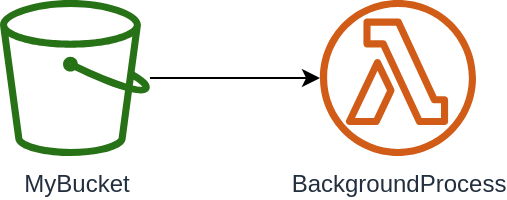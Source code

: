 <mxfile compressed="false" version="13.5.7" type="device">
  <diagram id="OpHD7ZU4Du-DE1_dykOj" name="Page-1">
    <mxGraphModel dx="1024" dy="592" grid="1" gridSize="10" guides="1" tooltips="1" connect="1" arrows="1" fold="1" page="1" pageScale="1" pageWidth="850" pageHeight="1100" math="0" shadow="0">
      <root>
        <mxCell id="0" />
        <mxCell id="1" parent="0" />
        <mxCell id="xPQL5d698VenN8XlZXTE-1" value="BackgroundProcess" style="outlineConnect=0;fontColor=#232F3E;gradientColor=none;fillColor=#D05C17;strokeColor=none;dashed=0;verticalLabelPosition=bottom;verticalAlign=top;align=center;html=1;fontSize=12;fontStyle=0;aspect=fixed;pointerEvents=1;shape=mxgraph.aws4.lambda_function;" parent="1" vertex="1">
          <mxGeometry x="200" y="80" width="78" height="78" as="geometry" />
        </mxCell>
        <mxCell id="xPQL5d698VenN8XlZXTE-3" style="edgeStyle=orthogonalEdgeStyle;rounded=0;orthogonalLoop=1;jettySize=auto;html=1;" parent="1" source="UzHoOqmOOV8NZHs84mFL-1" target="xPQL5d698VenN8XlZXTE-1" edge="1">
          <mxGeometry relative="1" as="geometry">
            <mxPoint x="117.91" y="119" as="sourcePoint" />
          </mxGeometry>
        </mxCell>
        <mxCell id="UzHoOqmOOV8NZHs84mFL-1" value="MyBucket" style="outlineConnect=0;fontColor=#232F3E;gradientColor=none;fillColor=#277116;strokeColor=none;dashed=0;verticalLabelPosition=bottom;verticalAlign=top;align=center;html=1;fontSize=12;fontStyle=0;aspect=fixed;pointerEvents=1;shape=mxgraph.aws4.bucket;" parent="1" vertex="1">
          <mxGeometry x="40" y="80" width="75" height="78" as="geometry" />
        </mxCell>
      </root>
    </mxGraphModel>
  </diagram>
</mxfile>
